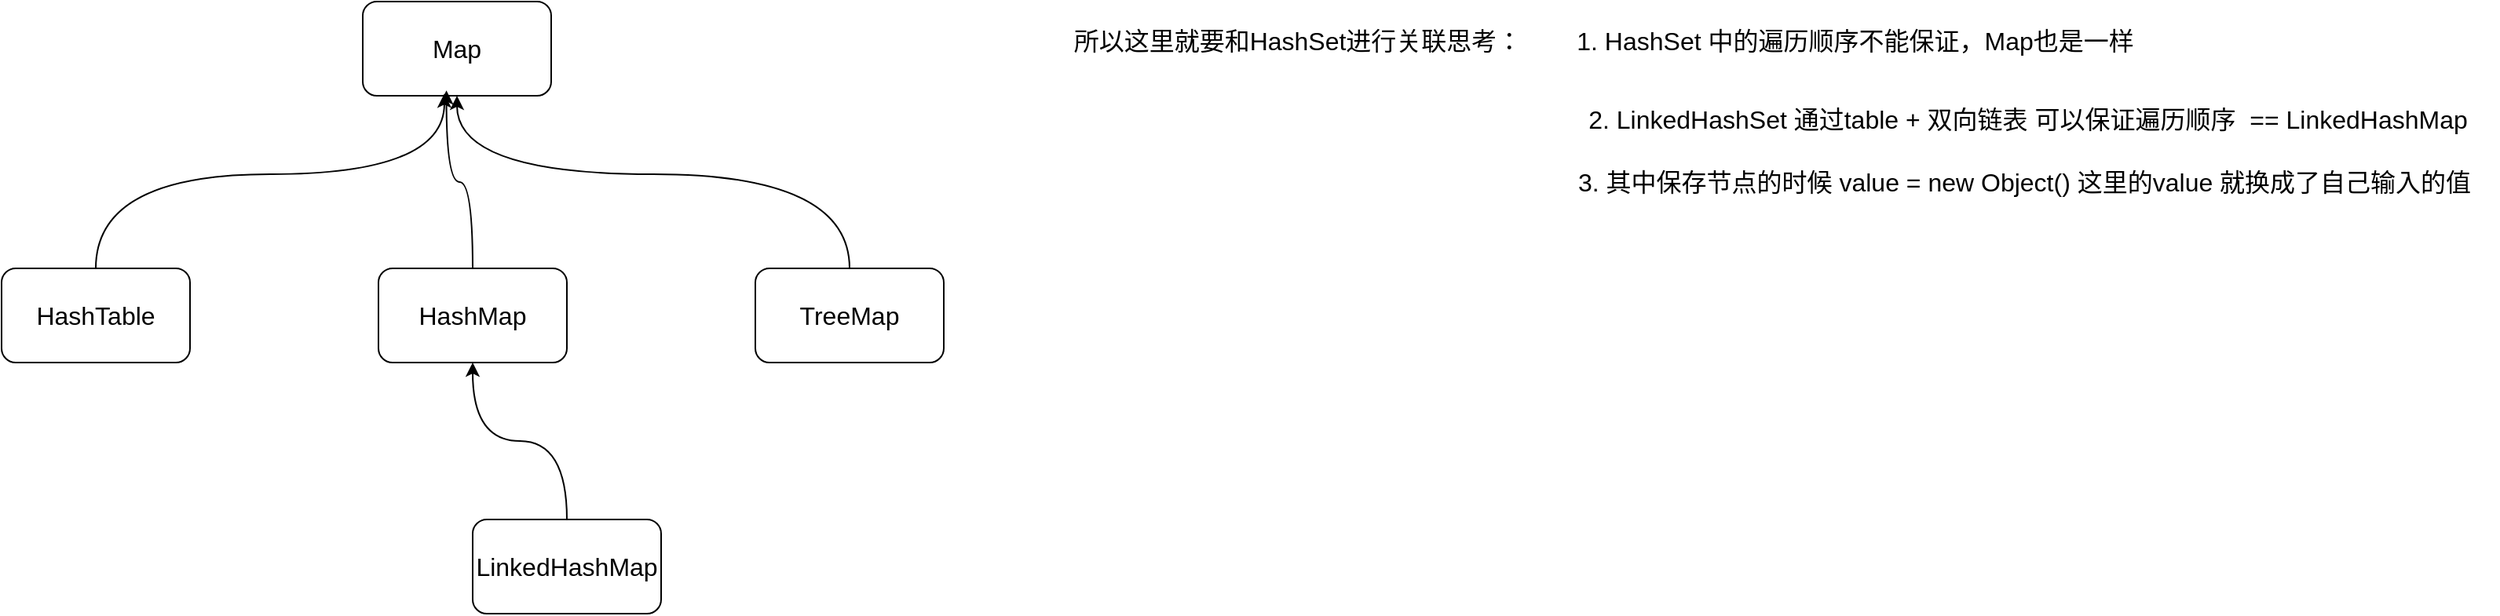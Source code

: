 <mxfile version="25.0.3">
  <diagram name="第 1 页" id="U6L-8s6eIyGui5j0_ZIk">
    <mxGraphModel dx="1562" dy="853" grid="1" gridSize="10" guides="1" tooltips="1" connect="1" arrows="1" fold="1" page="1" pageScale="1" pageWidth="827" pageHeight="1169" math="0" shadow="0">
      <root>
        <mxCell id="0" />
        <mxCell id="1" parent="0" />
        <mxCell id="JdelOJTq3U956AnTHWuu-1" value="&lt;font style=&quot;font-size: 16px;&quot;&gt;Map&lt;/font&gt;" style="rounded=1;whiteSpace=wrap;html=1;" vertex="1" parent="1">
          <mxGeometry x="390" y="60" width="120" height="60" as="geometry" />
        </mxCell>
        <mxCell id="JdelOJTq3U956AnTHWuu-2" value="&lt;font style=&quot;font-size: 16px;&quot;&gt;HashMap&lt;/font&gt;" style="rounded=1;whiteSpace=wrap;html=1;" vertex="1" parent="1">
          <mxGeometry x="400" y="230" width="120" height="60" as="geometry" />
        </mxCell>
        <mxCell id="JdelOJTq3U956AnTHWuu-3" value="&lt;font style=&quot;font-size: 16px;&quot;&gt;HashTable&lt;/font&gt;&lt;span style=&quot;color: rgba(0, 0, 0, 0); font-family: monospace; font-size: 0px; text-align: start; text-wrap-mode: nowrap;&quot;&gt;%3CmxGraphModel%3E%3Croot%3E%3CmxCell%20id%3D%220%22%2F%3E%3CmxCell%20id%3D%221%22%20parent%3D%220%22%2F%3E%3CmxCell%20id%3D%222%22%20value%3D%22%26lt%3Bfont%20style%3D%26quot%3Bfont-size%3A%2016px%3B%26quot%3B%26gt%3BMap%26lt%3B%2Ffont%26gt%3B%22%20style%3D%22rounded%3D1%3BwhiteSpace%3Dwrap%3Bhtml%3D1%3B%22%20vertex%3D%221%22%20parent%3D%221%22%3E%3CmxGeometry%20x%3D%22390%22%20y%3D%2260%22%20width%3D%22120%22%20height%3D%2260%22%20as%3D%22geometry%22%2F%3E%3C%2FmxCell%3E%3C%2Froot%3E%3C%2FmxGraphModel%3E&lt;/span&gt;" style="rounded=1;whiteSpace=wrap;html=1;" vertex="1" parent="1">
          <mxGeometry x="160" y="230" width="120" height="60" as="geometry" />
        </mxCell>
        <mxCell id="JdelOJTq3U956AnTHWuu-8" style="edgeStyle=orthogonalEdgeStyle;shape=connector;curved=1;rounded=0;orthogonalLoop=1;jettySize=auto;html=1;entryX=0.5;entryY=1;entryDx=0;entryDy=0;strokeColor=default;align=center;verticalAlign=middle;fontFamily=Helvetica;fontSize=11;fontColor=default;labelBackgroundColor=default;endArrow=classic;" edge="1" parent="1" source="JdelOJTq3U956AnTHWuu-4" target="JdelOJTq3U956AnTHWuu-1">
          <mxGeometry relative="1" as="geometry">
            <Array as="points">
              <mxPoint x="700" y="170" />
              <mxPoint x="450" y="170" />
            </Array>
          </mxGeometry>
        </mxCell>
        <mxCell id="JdelOJTq3U956AnTHWuu-4" value="&lt;font style=&quot;font-size: 16px;&quot;&gt;TreeMap&lt;/font&gt;" style="rounded=1;whiteSpace=wrap;html=1;" vertex="1" parent="1">
          <mxGeometry x="640" y="230" width="120" height="60" as="geometry" />
        </mxCell>
        <mxCell id="JdelOJTq3U956AnTHWuu-5" style="edgeStyle=orthogonalEdgeStyle;rounded=0;orthogonalLoop=1;jettySize=auto;html=1;entryX=0.433;entryY=0.978;entryDx=0;entryDy=0;entryPerimeter=0;curved=1;" edge="1" parent="1" source="JdelOJTq3U956AnTHWuu-3" target="JdelOJTq3U956AnTHWuu-1">
          <mxGeometry relative="1" as="geometry">
            <Array as="points">
              <mxPoint x="220" y="170" />
              <mxPoint x="442" y="170" />
            </Array>
          </mxGeometry>
        </mxCell>
        <mxCell id="JdelOJTq3U956AnTHWuu-6" style="edgeStyle=orthogonalEdgeStyle;shape=connector;curved=1;rounded=0;orthogonalLoop=1;jettySize=auto;html=1;entryX=0.444;entryY=0.944;entryDx=0;entryDy=0;entryPerimeter=0;strokeColor=default;align=center;verticalAlign=middle;fontFamily=Helvetica;fontSize=11;fontColor=default;labelBackgroundColor=default;endArrow=classic;" edge="1" parent="1" source="JdelOJTq3U956AnTHWuu-2" target="JdelOJTq3U956AnTHWuu-1">
          <mxGeometry relative="1" as="geometry" />
        </mxCell>
        <mxCell id="JdelOJTq3U956AnTHWuu-9" value="&lt;font style=&quot;font-size: 16px;&quot;&gt;3. 其中保存节点的时候 value = new Object()&amp;nbsp;&lt;/font&gt;&lt;span style=&quot;font-size: 16px;&quot;&gt;这里的value 就换成了自己输入的值&amp;nbsp;&lt;/span&gt;" style="text;html=1;align=center;verticalAlign=middle;resizable=0;points=[];autosize=1;strokeColor=none;fillColor=none;fontFamily=Helvetica;fontSize=11;fontColor=default;labelBackgroundColor=default;" vertex="1" parent="1">
          <mxGeometry x="1150" y="160" width="600" height="30" as="geometry" />
        </mxCell>
        <mxCell id="JdelOJTq3U956AnTHWuu-11" style="edgeStyle=orthogonalEdgeStyle;shape=connector;curved=1;rounded=0;orthogonalLoop=1;jettySize=auto;html=1;entryX=0.5;entryY=1;entryDx=0;entryDy=0;strokeColor=default;align=center;verticalAlign=middle;fontFamily=Helvetica;fontSize=11;fontColor=default;labelBackgroundColor=default;endArrow=classic;" edge="1" parent="1" source="JdelOJTq3U956AnTHWuu-10" target="JdelOJTq3U956AnTHWuu-2">
          <mxGeometry relative="1" as="geometry" />
        </mxCell>
        <mxCell id="JdelOJTq3U956AnTHWuu-10" value="&lt;font style=&quot;font-size: 16px;&quot;&gt;LinkedHashMap&lt;/font&gt;" style="rounded=1;whiteSpace=wrap;html=1;" vertex="1" parent="1">
          <mxGeometry x="460" y="390" width="120" height="60" as="geometry" />
        </mxCell>
        <mxCell id="JdelOJTq3U956AnTHWuu-12" value="&lt;font style=&quot;font-size: 16px;&quot;&gt;所以这里就要和HashSet进行关联思考：&lt;/font&gt;" style="text;html=1;align=center;verticalAlign=middle;resizable=0;points=[];autosize=1;strokeColor=none;fillColor=none;fontFamily=Helvetica;fontSize=11;fontColor=default;labelBackgroundColor=default;" vertex="1" parent="1">
          <mxGeometry x="830" y="70" width="310" height="30" as="geometry" />
        </mxCell>
        <mxCell id="JdelOJTq3U956AnTHWuu-13" value="&lt;font style=&quot;font-size: 16px;&quot;&gt;1. HashSet 中的遍历顺序不能保证，Map也是一样&lt;/font&gt;" style="text;html=1;align=center;verticalAlign=middle;resizable=0;points=[];autosize=1;strokeColor=none;fillColor=none;fontFamily=Helvetica;fontSize=11;fontColor=default;labelBackgroundColor=default;" vertex="1" parent="1">
          <mxGeometry x="1150" y="70" width="380" height="30" as="geometry" />
        </mxCell>
        <mxCell id="JdelOJTq3U956AnTHWuu-14" value="&lt;font style=&quot;font-size: 16px;&quot;&gt;2. LinkedHashSet 通过table + 双向链表 可以保证遍历顺序&amp;nbsp; == LinkedHashMap&lt;/font&gt;" style="text;html=1;align=center;verticalAlign=middle;resizable=0;points=[];autosize=1;strokeColor=none;fillColor=none;fontFamily=Helvetica;fontSize=11;fontColor=default;labelBackgroundColor=default;" vertex="1" parent="1">
          <mxGeometry x="1160" y="120" width="580" height="30" as="geometry" />
        </mxCell>
      </root>
    </mxGraphModel>
  </diagram>
</mxfile>
